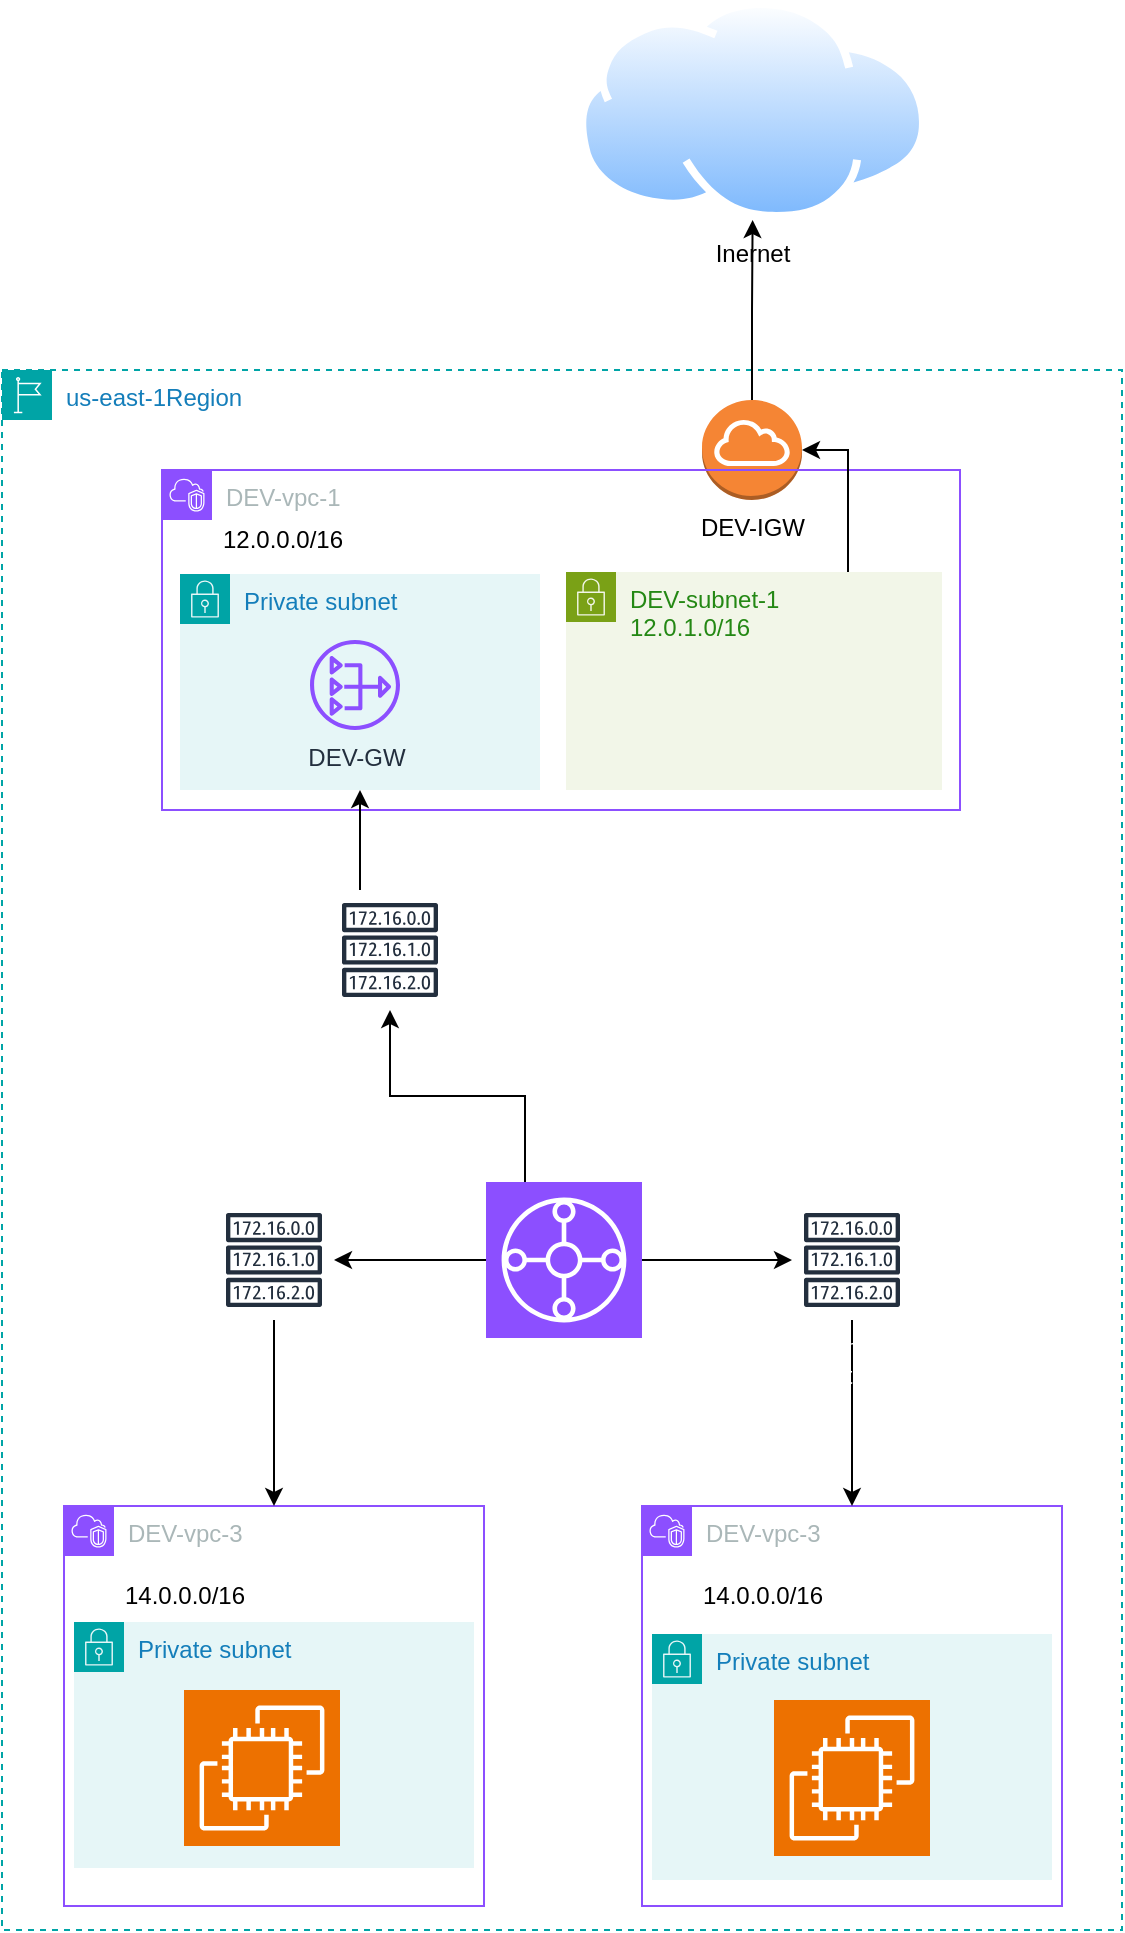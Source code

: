 <mxfile version="22.1.2" type="device">
  <diagram name="Page-1" id="GXH7HksNQJkOH-qJe8ID">
    <mxGraphModel dx="1434" dy="870" grid="1" gridSize="10" guides="1" tooltips="1" connect="1" arrows="1" fold="1" page="1" pageScale="1" pageWidth="850" pageHeight="1100" math="0" shadow="0">
      <root>
        <mxCell id="0" />
        <mxCell id="1" parent="0" />
        <mxCell id="y1fXWGU0vIESQ1dCH3lC-1" value="us-east-1Region" style="points=[[0,0],[0.25,0],[0.5,0],[0.75,0],[1,0],[1,0.25],[1,0.5],[1,0.75],[1,1],[0.75,1],[0.5,1],[0.25,1],[0,1],[0,0.75],[0,0.5],[0,0.25]];outlineConnect=0;gradientColor=none;html=1;whiteSpace=wrap;fontSize=12;fontStyle=0;container=1;pointerEvents=0;collapsible=0;recursiveResize=0;shape=mxgraph.aws4.group;grIcon=mxgraph.aws4.group_region;strokeColor=#00A4A6;fillColor=none;verticalAlign=top;align=left;spacingLeft=30;fontColor=#147EBA;dashed=1;" parent="1" vertex="1">
          <mxGeometry x="131" y="253" width="560" height="780" as="geometry" />
        </mxCell>
        <mxCell id="y1fXWGU0vIESQ1dCH3lC-14" value="DEV-vpc-3" style="points=[[0,0],[0.25,0],[0.5,0],[0.75,0],[1,0],[1,0.25],[1,0.5],[1,0.75],[1,1],[0.75,1],[0.5,1],[0.25,1],[0,1],[0,0.75],[0,0.5],[0,0.25]];outlineConnect=0;gradientColor=none;html=1;whiteSpace=wrap;fontSize=12;fontStyle=0;container=1;pointerEvents=0;collapsible=0;recursiveResize=0;shape=mxgraph.aws4.group;grIcon=mxgraph.aws4.group_vpc2;strokeColor=#8C4FFF;fillColor=none;verticalAlign=top;align=left;spacingLeft=30;fontColor=#AAB7B8;dashed=0;" parent="y1fXWGU0vIESQ1dCH3lC-1" vertex="1">
          <mxGeometry x="320" y="568" width="210" height="200" as="geometry" />
        </mxCell>
        <mxCell id="y1fXWGU0vIESQ1dCH3lC-45" value="14.0.0.0/16" style="text;html=1;align=center;verticalAlign=middle;resizable=0;points=[];autosize=1;strokeColor=none;fillColor=none;" parent="y1fXWGU0vIESQ1dCH3lC-14" vertex="1">
          <mxGeometry x="20" y="30" width="80" height="30" as="geometry" />
        </mxCell>
        <mxCell id="1Atnoubjokcd63XYgQ4R-5" value="Private subnet" style="points=[[0,0],[0.25,0],[0.5,0],[0.75,0],[1,0],[1,0.25],[1,0.5],[1,0.75],[1,1],[0.75,1],[0.5,1],[0.25,1],[0,1],[0,0.75],[0,0.5],[0,0.25]];outlineConnect=0;gradientColor=none;html=1;whiteSpace=wrap;fontSize=12;fontStyle=0;container=1;pointerEvents=0;collapsible=0;recursiveResize=0;shape=mxgraph.aws4.group;grIcon=mxgraph.aws4.group_security_group;grStroke=0;strokeColor=#00A4A6;fillColor=#E6F6F7;verticalAlign=top;align=left;spacingLeft=30;fontColor=#147EBA;dashed=0;" vertex="1" parent="y1fXWGU0vIESQ1dCH3lC-14">
          <mxGeometry x="5" y="64" width="200" height="123" as="geometry" />
        </mxCell>
        <mxCell id="1Atnoubjokcd63XYgQ4R-12" value="" style="sketch=0;points=[[0,0,0],[0.25,0,0],[0.5,0,0],[0.75,0,0],[1,0,0],[0,1,0],[0.25,1,0],[0.5,1,0],[0.75,1,0],[1,1,0],[0,0.25,0],[0,0.5,0],[0,0.75,0],[1,0.25,0],[1,0.5,0],[1,0.75,0]];outlineConnect=0;fontColor=#232F3E;fillColor=#ED7100;strokeColor=#ffffff;dashed=0;verticalLabelPosition=bottom;verticalAlign=top;align=center;html=1;fontSize=12;fontStyle=0;aspect=fixed;shape=mxgraph.aws4.resourceIcon;resIcon=mxgraph.aws4.ec2;" vertex="1" parent="1Atnoubjokcd63XYgQ4R-5">
          <mxGeometry x="61" y="33" width="78" height="78" as="geometry" />
        </mxCell>
        <mxCell id="1Atnoubjokcd63XYgQ4R-15" style="edgeStyle=orthogonalEdgeStyle;rounded=0;orthogonalLoop=1;jettySize=auto;html=1;" edge="1" parent="y1fXWGU0vIESQ1dCH3lC-1" source="DpCkxI8PSZB8Ehpu4HjT-7" target="y1fXWGU0vIESQ1dCH3lC-14">
          <mxGeometry relative="1" as="geometry" />
        </mxCell>
        <mxCell id="y1fXWGU0vIESQ1dCH3lC-5" value="&lt;font color=&quot;#ffffff&quot;&gt;DEV-TGW&lt;/font&gt;" style="sketch=0;points=[[0,0,0],[0.25,0,0],[0.5,0,0],[0.75,0,0],[1,0,0],[0,1,0],[0.25,1,0],[0.5,1,0],[0.75,1,0],[1,1,0],[0,0.25,0],[0,0.5,0],[0,0.75,0],[1,0.25,0],[1,0.5,0],[1,0.75,0]];outlineConnect=0;fontColor=#232F3E;fillColor=#8C4FFF;strokeColor=#ffffff;dashed=0;verticalLabelPosition=bottom;verticalAlign=top;align=center;html=1;fontSize=12;fontStyle=0;aspect=fixed;shape=mxgraph.aws4.resourceIcon;resIcon=mxgraph.aws4.transit_gateway;" parent="y1fXWGU0vIESQ1dCH3lC-1" vertex="1">
          <mxGeometry x="242" y="406" width="78" height="78" as="geometry" />
        </mxCell>
        <mxCell id="y1fXWGU0vIESQ1dCH3lC-7" value="DEV-IGW" style="outlineConnect=0;dashed=0;verticalLabelPosition=bottom;verticalAlign=top;align=center;html=1;shape=mxgraph.aws3.internet_gateway;fillColor=#F58534;gradientColor=none;" parent="y1fXWGU0vIESQ1dCH3lC-1" vertex="1">
          <mxGeometry x="350" y="15" width="50" height="50" as="geometry" />
        </mxCell>
        <mxCell id="1Atnoubjokcd63XYgQ4R-7" value="DEV-vpc-3" style="points=[[0,0],[0.25,0],[0.5,0],[0.75,0],[1,0],[1,0.25],[1,0.5],[1,0.75],[1,1],[0.75,1],[0.5,1],[0.25,1],[0,1],[0,0.75],[0,0.5],[0,0.25]];outlineConnect=0;gradientColor=none;html=1;whiteSpace=wrap;fontSize=12;fontStyle=0;container=1;pointerEvents=0;collapsible=0;recursiveResize=0;shape=mxgraph.aws4.group;grIcon=mxgraph.aws4.group_vpc2;strokeColor=#8C4FFF;fillColor=none;verticalAlign=top;align=left;spacingLeft=30;fontColor=#AAB7B8;dashed=0;" vertex="1" parent="y1fXWGU0vIESQ1dCH3lC-1">
          <mxGeometry x="31" y="568" width="210" height="200" as="geometry" />
        </mxCell>
        <mxCell id="1Atnoubjokcd63XYgQ4R-8" value="14.0.0.0/16" style="text;html=1;align=center;verticalAlign=middle;resizable=0;points=[];autosize=1;strokeColor=none;fillColor=none;" vertex="1" parent="1Atnoubjokcd63XYgQ4R-7">
          <mxGeometry x="20" y="30" width="80" height="30" as="geometry" />
        </mxCell>
        <mxCell id="DpCkxI8PSZB8Ehpu4HjT-10" value="&lt;font color=&quot;#ffffff&quot;&gt;Attachment&amp;nbsp; &amp;amp;&lt;br style=&quot;&quot;&gt;&amp;nbsp;Attachment Route table&lt;/font&gt;" style="sketch=0;outlineConnect=0;fontColor=#232F3E;gradientColor=none;strokeColor=#232F3E;fillColor=#ffffff;dashed=0;verticalLabelPosition=bottom;verticalAlign=top;align=center;html=1;fontSize=12;fontStyle=0;aspect=fixed;shape=mxgraph.aws4.resourceIcon;resIcon=mxgraph.aws4.route_table;" parent="y1fXWGU0vIESQ1dCH3lC-1" vertex="1">
          <mxGeometry x="106" y="415" width="60" height="60" as="geometry" />
        </mxCell>
        <mxCell id="1Atnoubjokcd63XYgQ4R-23" value="" style="edgeStyle=orthogonalEdgeStyle;rounded=0;orthogonalLoop=1;jettySize=auto;html=1;entryX=1;entryY=0.5;entryDx=0;entryDy=0;" edge="1" parent="y1fXWGU0vIESQ1dCH3lC-1" source="y1fXWGU0vIESQ1dCH3lC-5" target="DpCkxI8PSZB8Ehpu4HjT-10">
          <mxGeometry relative="1" as="geometry">
            <mxPoint x="376" y="445" as="sourcePoint" />
            <mxPoint x="236" y="738" as="targetPoint" />
          </mxGeometry>
        </mxCell>
        <mxCell id="1Atnoubjokcd63XYgQ4R-16" style="edgeStyle=orthogonalEdgeStyle;rounded=0;orthogonalLoop=1;jettySize=auto;html=1;entryX=0.5;entryY=0;entryDx=0;entryDy=0;" edge="1" parent="y1fXWGU0vIESQ1dCH3lC-1" source="DpCkxI8PSZB8Ehpu4HjT-10" target="1Atnoubjokcd63XYgQ4R-7">
          <mxGeometry relative="1" as="geometry" />
        </mxCell>
        <mxCell id="1Atnoubjokcd63XYgQ4R-24" value="" style="edgeStyle=orthogonalEdgeStyle;rounded=0;orthogonalLoop=1;jettySize=auto;html=1;" edge="1" parent="y1fXWGU0vIESQ1dCH3lC-1" source="y1fXWGU0vIESQ1dCH3lC-5" target="DpCkxI8PSZB8Ehpu4HjT-7">
          <mxGeometry relative="1" as="geometry">
            <mxPoint x="464" y="715" as="sourcePoint" />
            <mxPoint x="695" y="883" as="targetPoint" />
          </mxGeometry>
        </mxCell>
        <mxCell id="DpCkxI8PSZB8Ehpu4HjT-7" value="&lt;font color=&quot;#ffffff&quot;&gt;Attachment&amp;nbsp; &amp;amp;&lt;br style=&quot;&quot;&gt;&amp;nbsp;Attachment Route table&lt;/font&gt;" style="sketch=0;outlineConnect=0;fontColor=#232F3E;gradientColor=none;strokeColor=#232F3E;fillColor=#ffffff;dashed=0;verticalLabelPosition=bottom;verticalAlign=top;align=center;html=1;fontSize=12;fontStyle=0;aspect=fixed;shape=mxgraph.aws4.resourceIcon;resIcon=mxgraph.aws4.route_table;" parent="y1fXWGU0vIESQ1dCH3lC-1" vertex="1">
          <mxGeometry x="395" y="415" width="60" height="60" as="geometry" />
        </mxCell>
        <mxCell id="1Atnoubjokcd63XYgQ4R-25" value="&lt;font color=&quot;#ffffff&quot;&gt;Attachment&amp;nbsp; &amp;amp;&lt;br&gt;&amp;nbsp;Attachment Route table&lt;/font&gt;" style="sketch=0;outlineConnect=0;fontColor=#232F3E;gradientColor=none;strokeColor=#232F3E;fillColor=#ffffff;dashed=0;verticalLabelPosition=bottom;verticalAlign=top;align=center;html=1;fontSize=12;fontStyle=0;aspect=fixed;shape=mxgraph.aws4.resourceIcon;resIcon=mxgraph.aws4.route_table;" vertex="1" parent="y1fXWGU0vIESQ1dCH3lC-1">
          <mxGeometry x="164" y="260" width="60" height="60" as="geometry" />
        </mxCell>
        <mxCell id="1Atnoubjokcd63XYgQ4R-26" value="" style="edgeStyle=orthogonalEdgeStyle;rounded=0;orthogonalLoop=1;jettySize=auto;html=1;exitX=0.25;exitY=0;exitDx=0;exitDy=0;exitPerimeter=0;entryX=0.5;entryY=1;entryDx=0;entryDy=0;" edge="1" parent="y1fXWGU0vIESQ1dCH3lC-1" source="y1fXWGU0vIESQ1dCH3lC-5" target="1Atnoubjokcd63XYgQ4R-25">
          <mxGeometry relative="1" as="geometry">
            <mxPoint x="396" y="361" as="sourcePoint" />
            <mxPoint x="130" y="210" as="targetPoint" />
          </mxGeometry>
        </mxCell>
        <mxCell id="y1fXWGU0vIESQ1dCH3lC-2" value="DEV-vpc-1" style="points=[[0,0],[0.25,0],[0.5,0],[0.75,0],[1,0],[1,0.25],[1,0.5],[1,0.75],[1,1],[0.75,1],[0.5,1],[0.25,1],[0,1],[0,0.75],[0,0.5],[0,0.25]];outlineConnect=0;gradientColor=none;html=1;whiteSpace=wrap;fontSize=12;fontStyle=0;container=1;pointerEvents=0;collapsible=0;recursiveResize=0;shape=mxgraph.aws4.group;grIcon=mxgraph.aws4.group_vpc2;strokeColor=#8C4FFF;fillColor=none;verticalAlign=top;align=left;spacingLeft=30;fontColor=#AAB7B8;dashed=0;" parent="y1fXWGU0vIESQ1dCH3lC-1" vertex="1">
          <mxGeometry x="80" y="50" width="399" height="170" as="geometry" />
        </mxCell>
        <mxCell id="y1fXWGU0vIESQ1dCH3lC-6" value="DEV-subnet-1&lt;br&gt;12.0.1.0/16" style="points=[[0,0],[0.25,0],[0.5,0],[0.75,0],[1,0],[1,0.25],[1,0.5],[1,0.75],[1,1],[0.75,1],[0.5,1],[0.25,1],[0,1],[0,0.75],[0,0.5],[0,0.25]];outlineConnect=0;gradientColor=none;html=1;whiteSpace=wrap;fontSize=12;fontStyle=0;container=1;pointerEvents=0;collapsible=0;recursiveResize=0;shape=mxgraph.aws4.group;grIcon=mxgraph.aws4.group_security_group;grStroke=0;strokeColor=#7AA116;fillColor=#F2F6E8;verticalAlign=top;align=left;spacingLeft=30;fontColor=#248814;dashed=0;" parent="y1fXWGU0vIESQ1dCH3lC-2" vertex="1">
          <mxGeometry x="202" y="51" width="188" height="109" as="geometry" />
        </mxCell>
        <mxCell id="y1fXWGU0vIESQ1dCH3lC-43" value="12.0.0.0/16" style="text;html=1;align=center;verticalAlign=middle;resizable=0;points=[];autosize=1;strokeColor=none;fillColor=none;" parent="y1fXWGU0vIESQ1dCH3lC-2" vertex="1">
          <mxGeometry x="20" y="20" width="80" height="30" as="geometry" />
        </mxCell>
        <mxCell id="1Atnoubjokcd63XYgQ4R-9" value="Private subnet" style="points=[[0,0],[0.25,0],[0.5,0],[0.75,0],[1,0],[1,0.25],[1,0.5],[1,0.75],[1,1],[0.75,1],[0.5,1],[0.25,1],[0,1],[0,0.75],[0,0.5],[0,0.25]];outlineConnect=0;gradientColor=none;html=1;whiteSpace=wrap;fontSize=12;fontStyle=0;container=1;pointerEvents=0;collapsible=0;recursiveResize=0;shape=mxgraph.aws4.group;grIcon=mxgraph.aws4.group_security_group;grStroke=0;strokeColor=#00A4A6;fillColor=#E6F6F7;verticalAlign=top;align=left;spacingLeft=30;fontColor=#147EBA;dashed=0;" vertex="1" parent="y1fXWGU0vIESQ1dCH3lC-1">
          <mxGeometry x="89" y="102" width="180" height="108" as="geometry" />
        </mxCell>
        <mxCell id="1Atnoubjokcd63XYgQ4R-19" value="DEV-GW" style="sketch=0;outlineConnect=0;fontColor=#232F3E;gradientColor=none;fillColor=#8C4FFF;strokeColor=none;dashed=0;verticalLabelPosition=bottom;verticalAlign=top;align=center;html=1;fontSize=12;fontStyle=0;aspect=fixed;pointerEvents=1;shape=mxgraph.aws4.nat_gateway;" vertex="1" parent="1Atnoubjokcd63XYgQ4R-9">
          <mxGeometry x="65" y="33" width="45" height="45" as="geometry" />
        </mxCell>
        <mxCell id="1Atnoubjokcd63XYgQ4R-17" style="edgeStyle=orthogonalEdgeStyle;rounded=0;orthogonalLoop=1;jettySize=auto;html=1;exitX=0.25;exitY=0;exitDx=0;exitDy=0;exitPerimeter=0;entryX=0.5;entryY=1;entryDx=0;entryDy=0;" edge="1" parent="y1fXWGU0vIESQ1dCH3lC-1" source="1Atnoubjokcd63XYgQ4R-25" target="1Atnoubjokcd63XYgQ4R-9">
          <mxGeometry relative="1" as="geometry" />
        </mxCell>
        <mxCell id="1Atnoubjokcd63XYgQ4R-28" style="edgeStyle=orthogonalEdgeStyle;rounded=0;orthogonalLoop=1;jettySize=auto;html=1;exitX=0.75;exitY=0;exitDx=0;exitDy=0;entryX=1;entryY=0.5;entryDx=0;entryDy=0;entryPerimeter=0;" edge="1" parent="y1fXWGU0vIESQ1dCH3lC-1" source="y1fXWGU0vIESQ1dCH3lC-6" target="y1fXWGU0vIESQ1dCH3lC-7">
          <mxGeometry relative="1" as="geometry" />
        </mxCell>
        <mxCell id="DpCkxI8PSZB8Ehpu4HjT-3" value="Inernet" style="image;aspect=fixed;perimeter=ellipsePerimeter;html=1;align=center;shadow=0;dashed=0;spacingTop=3;image=img/lib/active_directory/internet_cloud.svg;" parent="1" vertex="1">
          <mxGeometry x="419" y="68" width="174.6" height="110" as="geometry" />
        </mxCell>
        <mxCell id="1Atnoubjokcd63XYgQ4R-10" value="Private subnet" style="points=[[0,0],[0.25,0],[0.5,0],[0.75,0],[1,0],[1,0.25],[1,0.5],[1,0.75],[1,1],[0.75,1],[0.5,1],[0.25,1],[0,1],[0,0.75],[0,0.5],[0,0.25]];outlineConnect=0;gradientColor=none;html=1;whiteSpace=wrap;fontSize=12;fontStyle=0;container=1;pointerEvents=0;collapsible=0;recursiveResize=0;shape=mxgraph.aws4.group;grIcon=mxgraph.aws4.group_security_group;grStroke=0;strokeColor=#00A4A6;fillColor=#E6F6F7;verticalAlign=top;align=left;spacingLeft=30;fontColor=#147EBA;dashed=0;" vertex="1" parent="1">
          <mxGeometry x="167" y="879" width="200" height="123" as="geometry" />
        </mxCell>
        <mxCell id="1Atnoubjokcd63XYgQ4R-13" value="" style="sketch=0;points=[[0,0,0],[0.25,0,0],[0.5,0,0],[0.75,0,0],[1,0,0],[0,1,0],[0.25,1,0],[0.5,1,0],[0.75,1,0],[1,1,0],[0,0.25,0],[0,0.5,0],[0,0.75,0],[1,0.25,0],[1,0.5,0],[1,0.75,0]];outlineConnect=0;fontColor=#232F3E;fillColor=#ED7100;strokeColor=#ffffff;dashed=0;verticalLabelPosition=bottom;verticalAlign=top;align=center;html=1;fontSize=12;fontStyle=0;aspect=fixed;shape=mxgraph.aws4.resourceIcon;resIcon=mxgraph.aws4.ec2;" vertex="1" parent="1Atnoubjokcd63XYgQ4R-10">
          <mxGeometry x="55" y="34" width="78" height="78" as="geometry" />
        </mxCell>
        <mxCell id="1Atnoubjokcd63XYgQ4R-29" style="edgeStyle=orthogonalEdgeStyle;rounded=0;orthogonalLoop=1;jettySize=auto;html=1;entryX=0.5;entryY=1;entryDx=0;entryDy=0;" edge="1" parent="1" source="y1fXWGU0vIESQ1dCH3lC-7" target="DpCkxI8PSZB8Ehpu4HjT-3">
          <mxGeometry relative="1" as="geometry" />
        </mxCell>
      </root>
    </mxGraphModel>
  </diagram>
</mxfile>
